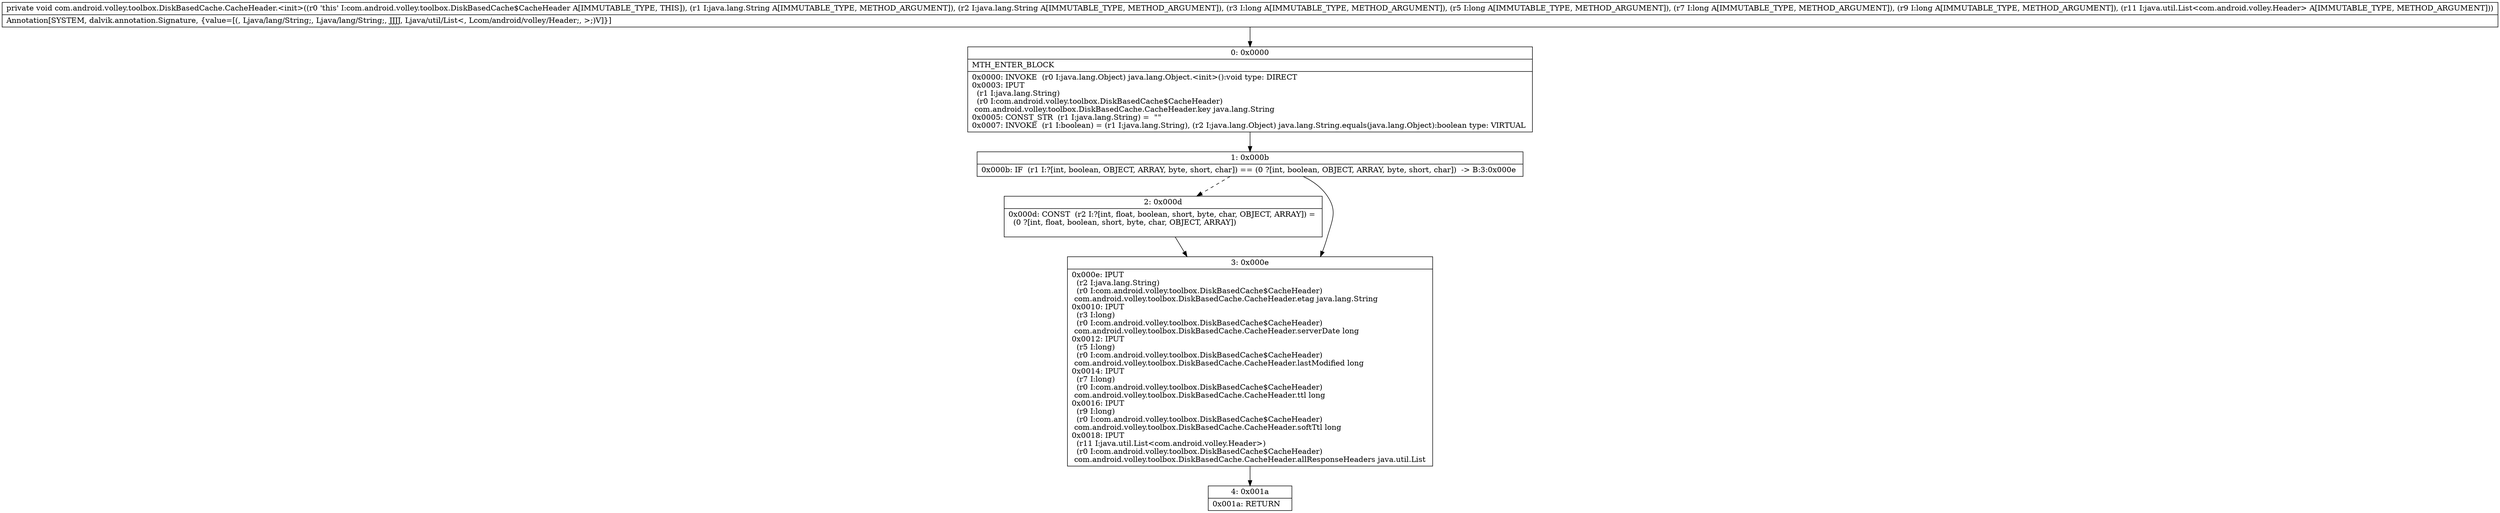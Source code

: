 digraph "CFG forcom.android.volley.toolbox.DiskBasedCache.CacheHeader.\<init\>(Ljava\/lang\/String;Ljava\/lang\/String;JJJJLjava\/util\/List;)V" {
Node_0 [shape=record,label="{0\:\ 0x0000|MTH_ENTER_BLOCK\l|0x0000: INVOKE  (r0 I:java.lang.Object) java.lang.Object.\<init\>():void type: DIRECT \l0x0003: IPUT  \l  (r1 I:java.lang.String)\l  (r0 I:com.android.volley.toolbox.DiskBasedCache$CacheHeader)\l com.android.volley.toolbox.DiskBasedCache.CacheHeader.key java.lang.String \l0x0005: CONST_STR  (r1 I:java.lang.String) =  \"\" \l0x0007: INVOKE  (r1 I:boolean) = (r1 I:java.lang.String), (r2 I:java.lang.Object) java.lang.String.equals(java.lang.Object):boolean type: VIRTUAL \l}"];
Node_1 [shape=record,label="{1\:\ 0x000b|0x000b: IF  (r1 I:?[int, boolean, OBJECT, ARRAY, byte, short, char]) == (0 ?[int, boolean, OBJECT, ARRAY, byte, short, char])  \-\> B:3:0x000e \l}"];
Node_2 [shape=record,label="{2\:\ 0x000d|0x000d: CONST  (r2 I:?[int, float, boolean, short, byte, char, OBJECT, ARRAY]) = \l  (0 ?[int, float, boolean, short, byte, char, OBJECT, ARRAY])\l \l}"];
Node_3 [shape=record,label="{3\:\ 0x000e|0x000e: IPUT  \l  (r2 I:java.lang.String)\l  (r0 I:com.android.volley.toolbox.DiskBasedCache$CacheHeader)\l com.android.volley.toolbox.DiskBasedCache.CacheHeader.etag java.lang.String \l0x0010: IPUT  \l  (r3 I:long)\l  (r0 I:com.android.volley.toolbox.DiskBasedCache$CacheHeader)\l com.android.volley.toolbox.DiskBasedCache.CacheHeader.serverDate long \l0x0012: IPUT  \l  (r5 I:long)\l  (r0 I:com.android.volley.toolbox.DiskBasedCache$CacheHeader)\l com.android.volley.toolbox.DiskBasedCache.CacheHeader.lastModified long \l0x0014: IPUT  \l  (r7 I:long)\l  (r0 I:com.android.volley.toolbox.DiskBasedCache$CacheHeader)\l com.android.volley.toolbox.DiskBasedCache.CacheHeader.ttl long \l0x0016: IPUT  \l  (r9 I:long)\l  (r0 I:com.android.volley.toolbox.DiskBasedCache$CacheHeader)\l com.android.volley.toolbox.DiskBasedCache.CacheHeader.softTtl long \l0x0018: IPUT  \l  (r11 I:java.util.List\<com.android.volley.Header\>)\l  (r0 I:com.android.volley.toolbox.DiskBasedCache$CacheHeader)\l com.android.volley.toolbox.DiskBasedCache.CacheHeader.allResponseHeaders java.util.List \l}"];
Node_4 [shape=record,label="{4\:\ 0x001a|0x001a: RETURN   \l}"];
MethodNode[shape=record,label="{private void com.android.volley.toolbox.DiskBasedCache.CacheHeader.\<init\>((r0 'this' I:com.android.volley.toolbox.DiskBasedCache$CacheHeader A[IMMUTABLE_TYPE, THIS]), (r1 I:java.lang.String A[IMMUTABLE_TYPE, METHOD_ARGUMENT]), (r2 I:java.lang.String A[IMMUTABLE_TYPE, METHOD_ARGUMENT]), (r3 I:long A[IMMUTABLE_TYPE, METHOD_ARGUMENT]), (r5 I:long A[IMMUTABLE_TYPE, METHOD_ARGUMENT]), (r7 I:long A[IMMUTABLE_TYPE, METHOD_ARGUMENT]), (r9 I:long A[IMMUTABLE_TYPE, METHOD_ARGUMENT]), (r11 I:java.util.List\<com.android.volley.Header\> A[IMMUTABLE_TYPE, METHOD_ARGUMENT]))  | Annotation[SYSTEM, dalvik.annotation.Signature, \{value=[(, Ljava\/lang\/String;, Ljava\/lang\/String;, JJJJ, Ljava\/util\/List\<, Lcom\/android\/volley\/Header;, \>;)V]\}]\l}"];
MethodNode -> Node_0;
Node_0 -> Node_1;
Node_1 -> Node_2[style=dashed];
Node_1 -> Node_3;
Node_2 -> Node_3;
Node_3 -> Node_4;
}

